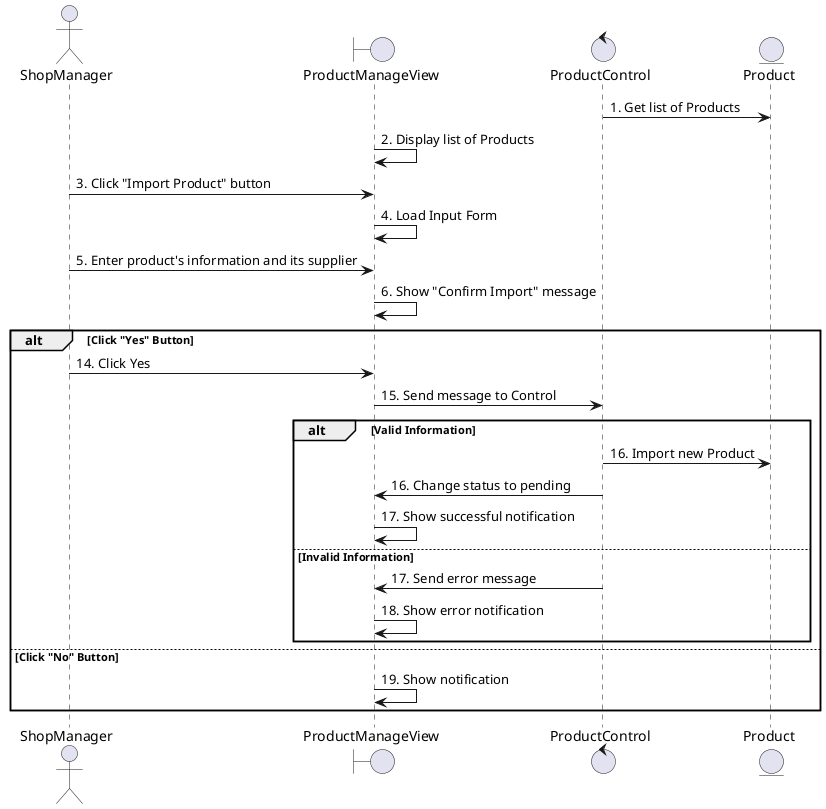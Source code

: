 @startuml add product

actor ShopManager 
boundary ProductManageView 
control ProductControl
entity Product 

ProductControl -> Product: 1. Get list of Products
ProductManageView -> ProductManageView: 2. Display list of Products
ShopManager -> ProductManageView: 3. Click "Import Product" button
ProductManageView -> ProductManageView: 4. Load Input Form
ShopManager -> ProductManageView: 5. Enter product's information and its supplier
ProductManageView -> ProductManageView: 6. Show "Confirm Import" message

alt Click "Yes" Button
    ShopManager -> ProductManageView: 14. Click Yes
    ProductManageView -> ProductControl: 15. Send message to Control
    alt Valid Information
        ProductControl -> Product: 16. Import new Product
        ProductControl -> ProductManageView: 16. Change status to pending
        ProductManageView -> ProductManageView: 17. Show successful notification
    else Invalid Information
        ProductControl -> ProductManageView: 17. Send error message
        ProductManageView -> ProductManageView: 18. Show error notification
    end
else Click "No" Button
    ProductManageView -> ProductManageView: 19. Show notification
end


@enduml